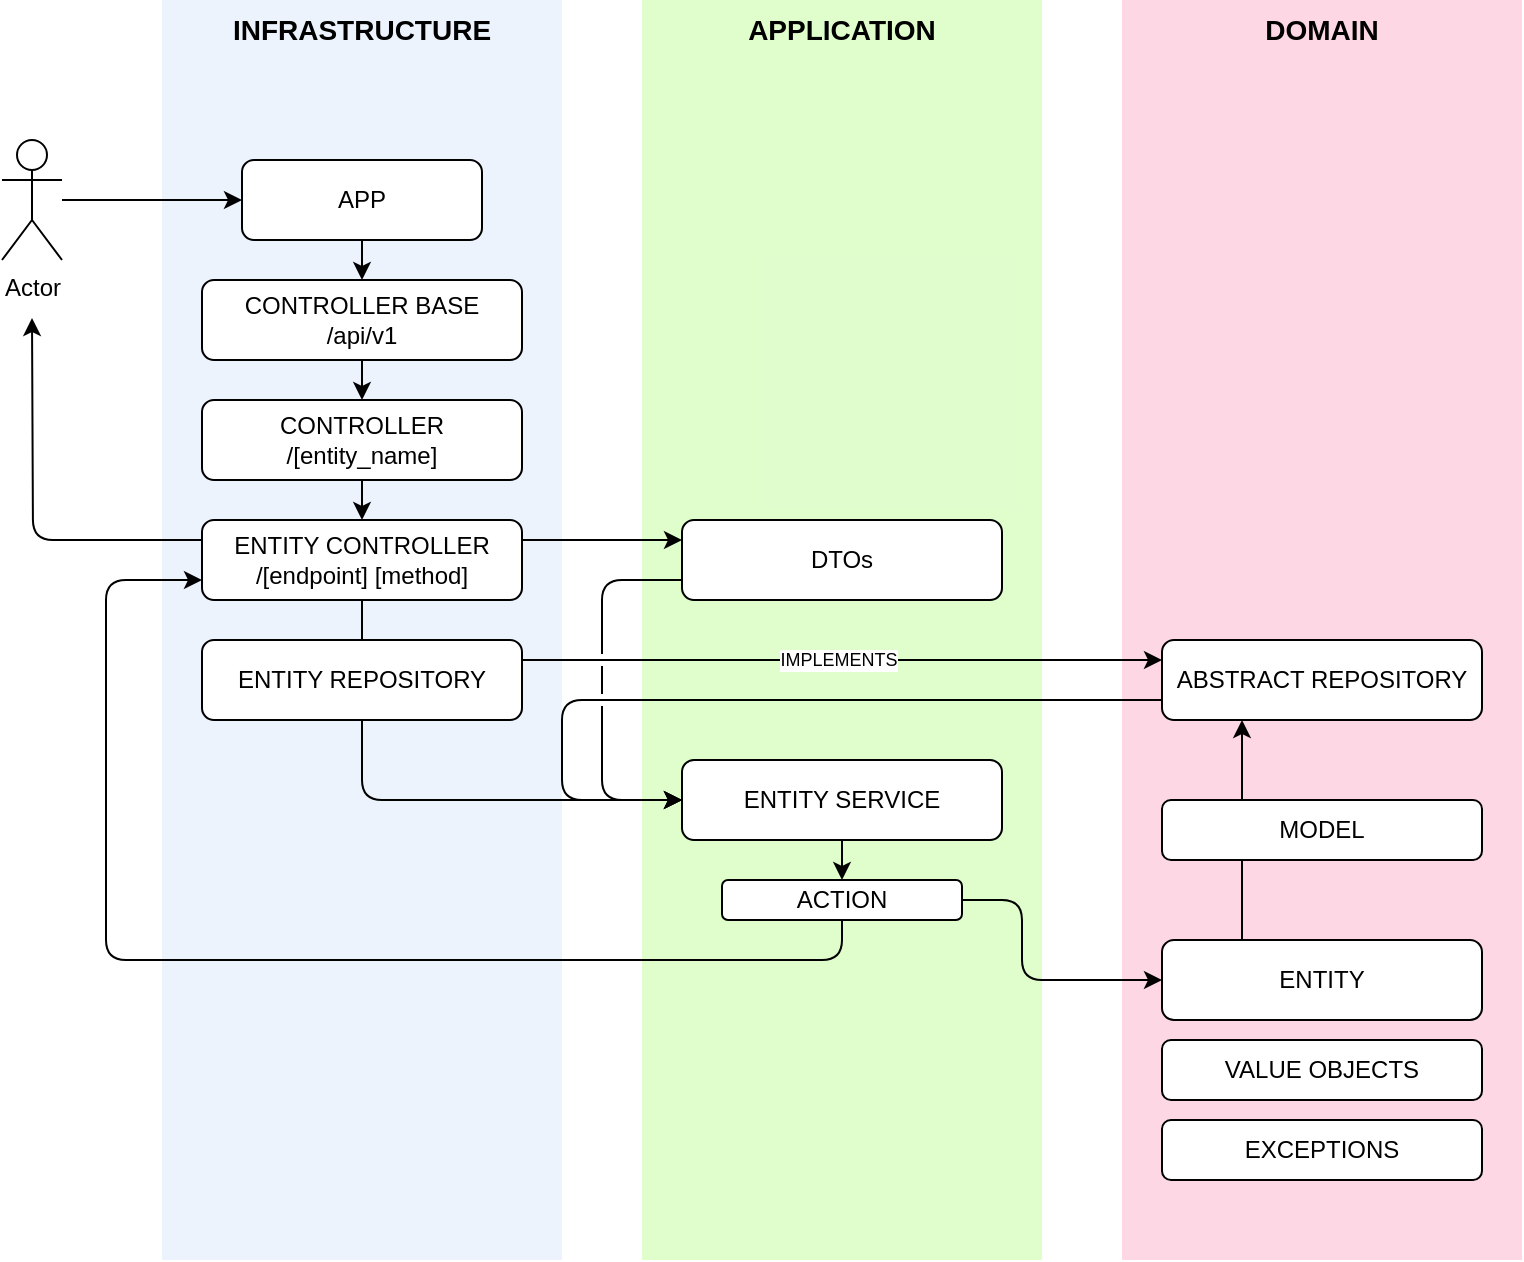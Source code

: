 <mxfile version="27.0.9">
  <diagram name="Structure" id="du72U0NNU2AxXztSTJyT">
    <mxGraphModel dx="1826" dy="841" grid="1" gridSize="10" guides="1" tooltips="1" connect="1" arrows="1" fold="1" page="0" pageScale="1" pageWidth="827" pageHeight="1169" math="0" shadow="0">
      <root>
        <mxCell id="0" />
        <mxCell id="1" parent="0" />
        <mxCell id="_Gv2d9OBNkcsp-OyZRph-38" value="DOMAIN" style="rounded=0;whiteSpace=wrap;html=1;fontFamily=Helvetica;fontSize=14;labelBackgroundColor=none;strokeColor=none;fillColor=#FCB1CA;opacity=50;verticalAlign=top;fontStyle=1" vertex="1" parent="1">
          <mxGeometry x="480" y="80" width="200" height="630" as="geometry" />
        </mxCell>
        <mxCell id="_Gv2d9OBNkcsp-OyZRph-37" value="APPLICATION" style="rounded=0;whiteSpace=wrap;html=1;fontFamily=Helvetica;fontSize=14;labelBackgroundColor=none;strokeColor=none;fillColor=#C1FC9A;opacity=50;verticalAlign=top;fontStyle=1" vertex="1" parent="1">
          <mxGeometry x="240" y="80" width="200" height="630" as="geometry" />
        </mxCell>
        <mxCell id="_Gv2d9OBNkcsp-OyZRph-36" value="INFRASTRUCTURE" style="rounded=0;whiteSpace=wrap;html=1;fontFamily=Helvetica;fontSize=14;labelBackgroundColor=none;strokeColor=none;fillColor=#dae8fc;opacity=50;verticalAlign=top;fontStyle=1" vertex="1" parent="1">
          <mxGeometry y="80" width="200" height="630" as="geometry" />
        </mxCell>
        <mxCell id="_Gv2d9OBNkcsp-OyZRph-35" style="edgeStyle=orthogonalEdgeStyle;shape=connector;curved=0;rounded=1;orthogonalLoop=1;jettySize=auto;html=1;strokeColor=default;align=center;verticalAlign=middle;fontFamily=Helvetica;fontSize=11;fontColor=default;labelBackgroundColor=default;endArrow=classic;" edge="1" parent="1" source="_Gv2d9OBNkcsp-OyZRph-1" target="_Gv2d9OBNkcsp-OyZRph-2">
          <mxGeometry relative="1" as="geometry" />
        </mxCell>
        <mxCell id="_Gv2d9OBNkcsp-OyZRph-1" value="Actor" style="shape=umlActor;verticalLabelPosition=bottom;verticalAlign=top;html=1;outlineConnect=0;" vertex="1" parent="1">
          <mxGeometry x="-80" y="150" width="30" height="60" as="geometry" />
        </mxCell>
        <mxCell id="_Gv2d9OBNkcsp-OyZRph-32" style="edgeStyle=orthogonalEdgeStyle;shape=connector;curved=0;rounded=1;orthogonalLoop=1;jettySize=auto;html=1;strokeColor=default;align=center;verticalAlign=middle;fontFamily=Helvetica;fontSize=11;fontColor=default;labelBackgroundColor=default;endArrow=classic;" edge="1" parent="1" source="_Gv2d9OBNkcsp-OyZRph-2" target="_Gv2d9OBNkcsp-OyZRph-3">
          <mxGeometry relative="1" as="geometry" />
        </mxCell>
        <mxCell id="_Gv2d9OBNkcsp-OyZRph-2" value="APP" style="rounded=1;whiteSpace=wrap;html=1;" vertex="1" parent="1">
          <mxGeometry x="40" y="160" width="120" height="40" as="geometry" />
        </mxCell>
        <mxCell id="_Gv2d9OBNkcsp-OyZRph-33" style="edgeStyle=orthogonalEdgeStyle;shape=connector;curved=0;rounded=1;orthogonalLoop=1;jettySize=auto;html=1;exitX=0.5;exitY=1;exitDx=0;exitDy=0;strokeColor=default;align=center;verticalAlign=middle;fontFamily=Helvetica;fontSize=11;fontColor=default;labelBackgroundColor=default;endArrow=classic;" edge="1" parent="1" source="_Gv2d9OBNkcsp-OyZRph-3" target="_Gv2d9OBNkcsp-OyZRph-4">
          <mxGeometry relative="1" as="geometry" />
        </mxCell>
        <mxCell id="_Gv2d9OBNkcsp-OyZRph-3" value="CONTROLLER BASE&lt;div&gt;/api/v1&lt;/div&gt;" style="rounded=1;whiteSpace=wrap;html=1;" vertex="1" parent="1">
          <mxGeometry x="20" y="220" width="160" height="40" as="geometry" />
        </mxCell>
        <mxCell id="_Gv2d9OBNkcsp-OyZRph-34" style="edgeStyle=orthogonalEdgeStyle;shape=connector;curved=0;rounded=1;orthogonalLoop=1;jettySize=auto;html=1;exitX=0.5;exitY=1;exitDx=0;exitDy=0;strokeColor=default;align=center;verticalAlign=middle;fontFamily=Helvetica;fontSize=11;fontColor=default;labelBackgroundColor=default;endArrow=classic;" edge="1" parent="1" source="_Gv2d9OBNkcsp-OyZRph-4" target="_Gv2d9OBNkcsp-OyZRph-5">
          <mxGeometry relative="1" as="geometry" />
        </mxCell>
        <mxCell id="_Gv2d9OBNkcsp-OyZRph-4" value="CONTROLLER&lt;div&gt;/[entity_name]&lt;/div&gt;" style="rounded=1;whiteSpace=wrap;html=1;" vertex="1" parent="1">
          <mxGeometry x="20" y="280" width="160" height="40" as="geometry" />
        </mxCell>
        <mxCell id="_Gv2d9OBNkcsp-OyZRph-25" style="edgeStyle=orthogonalEdgeStyle;shape=connector;curved=0;rounded=1;orthogonalLoop=1;jettySize=auto;html=1;exitX=1;exitY=0.25;exitDx=0;exitDy=0;entryX=0;entryY=0.25;entryDx=0;entryDy=0;strokeColor=default;align=center;verticalAlign=middle;fontFamily=Helvetica;fontSize=11;fontColor=default;labelBackgroundColor=default;endArrow=classic;jumpStyle=gap;" edge="1" parent="1" source="_Gv2d9OBNkcsp-OyZRph-5" target="_Gv2d9OBNkcsp-OyZRph-21">
          <mxGeometry relative="1" as="geometry" />
        </mxCell>
        <mxCell id="_Gv2d9OBNkcsp-OyZRph-40" style="edgeStyle=orthogonalEdgeStyle;shape=connector;curved=0;rounded=1;orthogonalLoop=1;jettySize=auto;html=1;exitX=0;exitY=0.25;exitDx=0;exitDy=0;strokeColor=default;align=center;verticalAlign=middle;fontFamily=Helvetica;fontSize=11;fontColor=default;labelBackgroundColor=default;endArrow=classic;" edge="1" parent="1" source="_Gv2d9OBNkcsp-OyZRph-5">
          <mxGeometry relative="1" as="geometry">
            <mxPoint x="-65" y="239" as="targetPoint" />
          </mxGeometry>
        </mxCell>
        <mxCell id="_Gv2d9OBNkcsp-OyZRph-5" value="ENTITY CONTROLLER&lt;div&gt;/[endpoint] [method]&lt;/div&gt;" style="rounded=1;whiteSpace=wrap;html=1;" vertex="1" parent="1">
          <mxGeometry x="20" y="340" width="160" height="40" as="geometry" />
        </mxCell>
        <mxCell id="_Gv2d9OBNkcsp-OyZRph-15" style="edgeStyle=orthogonalEdgeStyle;shape=connector;curved=0;rounded=1;orthogonalLoop=1;jettySize=auto;html=1;strokeColor=default;align=center;verticalAlign=middle;fontFamily=Helvetica;fontSize=11;fontColor=default;labelBackgroundColor=default;endArrow=classic;exitX=0;exitY=0.75;exitDx=0;exitDy=0;entryX=0;entryY=0.5;entryDx=0;entryDy=0;jumpStyle=gap;" edge="1" parent="1" source="_Gv2d9OBNkcsp-OyZRph-8" target="_Gv2d9OBNkcsp-OyZRph-6">
          <mxGeometry relative="1" as="geometry">
            <Array as="points">
              <mxPoint x="200" y="430" />
              <mxPoint x="200" y="480" />
            </Array>
          </mxGeometry>
        </mxCell>
        <mxCell id="_Gv2d9OBNkcsp-OyZRph-27" style="edgeStyle=orthogonalEdgeStyle;shape=connector;curved=0;rounded=1;orthogonalLoop=1;jettySize=auto;html=1;exitX=0.5;exitY=1;exitDx=0;exitDy=0;strokeColor=default;align=center;verticalAlign=middle;fontFamily=Helvetica;fontSize=11;fontColor=default;labelBackgroundColor=default;endArrow=classic;" edge="1" parent="1" source="_Gv2d9OBNkcsp-OyZRph-6" target="_Gv2d9OBNkcsp-OyZRph-17">
          <mxGeometry relative="1" as="geometry" />
        </mxCell>
        <mxCell id="_Gv2d9OBNkcsp-OyZRph-6" value="ENTITY SERVICE" style="rounded=1;whiteSpace=wrap;html=1;" vertex="1" parent="1">
          <mxGeometry x="260" y="460" width="160" height="40" as="geometry" />
        </mxCell>
        <mxCell id="_Gv2d9OBNkcsp-OyZRph-9" style="edgeStyle=orthogonalEdgeStyle;rounded=0;orthogonalLoop=1;jettySize=auto;html=1;exitX=1;exitY=0.25;exitDx=0;exitDy=0;entryX=0;entryY=0.25;entryDx=0;entryDy=0;jumpStyle=gap;" edge="1" parent="1" source="_Gv2d9OBNkcsp-OyZRph-7" target="_Gv2d9OBNkcsp-OyZRph-8">
          <mxGeometry relative="1" as="geometry" />
        </mxCell>
        <mxCell id="_Gv2d9OBNkcsp-OyZRph-10" value="IMPLEMENTS" style="edgeLabel;html=1;align=center;verticalAlign=middle;resizable=0;points=[];fontSize=9;" vertex="1" connectable="0" parent="_Gv2d9OBNkcsp-OyZRph-9">
          <mxGeometry x="-0.695" relative="1" as="geometry">
            <mxPoint x="109" as="offset" />
          </mxGeometry>
        </mxCell>
        <mxCell id="_Gv2d9OBNkcsp-OyZRph-16" style="edgeStyle=orthogonalEdgeStyle;shape=connector;curved=0;rounded=1;orthogonalLoop=1;jettySize=auto;html=1;entryX=0;entryY=0.5;entryDx=0;entryDy=0;strokeColor=default;align=center;verticalAlign=middle;fontFamily=Helvetica;fontSize=11;fontColor=default;labelBackgroundColor=default;endArrow=classic;jumpStyle=gap;" edge="1" parent="1" source="_Gv2d9OBNkcsp-OyZRph-5" target="_Gv2d9OBNkcsp-OyZRph-6">
          <mxGeometry relative="1" as="geometry">
            <Array as="points">
              <mxPoint x="100" y="480" />
            </Array>
          </mxGeometry>
        </mxCell>
        <mxCell id="_Gv2d9OBNkcsp-OyZRph-7" value="ENTITY REPOSITORY" style="rounded=1;whiteSpace=wrap;html=1;" vertex="1" parent="1">
          <mxGeometry x="20" y="400" width="160" height="40" as="geometry" />
        </mxCell>
        <mxCell id="_Gv2d9OBNkcsp-OyZRph-8" value="ABSTRACT REPOSITORY" style="rounded=1;whiteSpace=wrap;html=1;" vertex="1" parent="1">
          <mxGeometry x="500" y="400" width="160" height="40" as="geometry" />
        </mxCell>
        <mxCell id="_Gv2d9OBNkcsp-OyZRph-29" style="edgeStyle=orthogonalEdgeStyle;shape=connector;curved=0;rounded=1;orthogonalLoop=1;jettySize=auto;html=1;exitX=1;exitY=0.5;exitDx=0;exitDy=0;strokeColor=default;align=center;verticalAlign=middle;fontFamily=Helvetica;fontSize=11;fontColor=default;labelBackgroundColor=default;endArrow=classic;" edge="1" parent="1" source="_Gv2d9OBNkcsp-OyZRph-17" target="_Gv2d9OBNkcsp-OyZRph-18">
          <mxGeometry relative="1" as="geometry">
            <Array as="points">
              <mxPoint x="430" y="530" />
              <mxPoint x="430" y="570" />
            </Array>
          </mxGeometry>
        </mxCell>
        <mxCell id="_Gv2d9OBNkcsp-OyZRph-39" style="edgeStyle=orthogonalEdgeStyle;shape=connector;curved=0;rounded=1;orthogonalLoop=1;jettySize=auto;html=1;exitX=0.5;exitY=1;exitDx=0;exitDy=0;strokeColor=default;align=center;verticalAlign=middle;fontFamily=Helvetica;fontSize=11;fontColor=default;labelBackgroundColor=default;endArrow=classic;entryX=0;entryY=0.75;entryDx=0;entryDy=0;" edge="1" parent="1" source="_Gv2d9OBNkcsp-OyZRph-17" target="_Gv2d9OBNkcsp-OyZRph-5">
          <mxGeometry relative="1" as="geometry">
            <Array as="points">
              <mxPoint x="340" y="560" />
              <mxPoint x="-28" y="560" />
              <mxPoint x="-28" y="370" />
            </Array>
          </mxGeometry>
        </mxCell>
        <mxCell id="_Gv2d9OBNkcsp-OyZRph-17" value="ACTION" style="rounded=1;whiteSpace=wrap;html=1;" vertex="1" parent="1">
          <mxGeometry x="280" y="520" width="120" height="20" as="geometry" />
        </mxCell>
        <mxCell id="_Gv2d9OBNkcsp-OyZRph-31" style="edgeStyle=orthogonalEdgeStyle;shape=connector;curved=0;rounded=1;orthogonalLoop=1;jettySize=auto;html=1;exitX=0.25;exitY=0;exitDx=0;exitDy=0;entryX=0.25;entryY=1;entryDx=0;entryDy=0;strokeColor=default;align=center;verticalAlign=middle;fontFamily=Helvetica;fontSize=11;fontColor=default;labelBackgroundColor=default;endArrow=classic;" edge="1" parent="1" source="_Gv2d9OBNkcsp-OyZRph-18" target="_Gv2d9OBNkcsp-OyZRph-8">
          <mxGeometry relative="1" as="geometry" />
        </mxCell>
        <mxCell id="_Gv2d9OBNkcsp-OyZRph-18" value="ENTITY" style="rounded=1;whiteSpace=wrap;html=1;" vertex="1" parent="1">
          <mxGeometry x="500" y="550" width="160" height="40" as="geometry" />
        </mxCell>
        <mxCell id="_Gv2d9OBNkcsp-OyZRph-19" value="EXCEPTIONS" style="rounded=1;whiteSpace=wrap;html=1;" vertex="1" parent="1">
          <mxGeometry x="500" y="640" width="160" height="30" as="geometry" />
        </mxCell>
        <mxCell id="_Gv2d9OBNkcsp-OyZRph-20" value="VALUE OBJECTS" style="rounded=1;whiteSpace=wrap;html=1;" vertex="1" parent="1">
          <mxGeometry x="500" y="600" width="160" height="30" as="geometry" />
        </mxCell>
        <mxCell id="_Gv2d9OBNkcsp-OyZRph-26" style="edgeStyle=orthogonalEdgeStyle;shape=connector;curved=0;rounded=1;orthogonalLoop=1;jettySize=auto;html=1;exitX=0;exitY=0.75;exitDx=0;exitDy=0;entryX=0;entryY=0.5;entryDx=0;entryDy=0;strokeColor=default;align=center;verticalAlign=middle;fontFamily=Helvetica;fontSize=11;fontColor=default;labelBackgroundColor=default;endArrow=classic;jumpStyle=gap;" edge="1" parent="1" source="_Gv2d9OBNkcsp-OyZRph-21" target="_Gv2d9OBNkcsp-OyZRph-6">
          <mxGeometry relative="1" as="geometry">
            <Array as="points">
              <mxPoint x="220" y="370" />
              <mxPoint x="220" y="480" />
            </Array>
          </mxGeometry>
        </mxCell>
        <mxCell id="_Gv2d9OBNkcsp-OyZRph-21" value="DTOs" style="rounded=1;whiteSpace=wrap;html=1;" vertex="1" parent="1">
          <mxGeometry x="260" y="340" width="160" height="40" as="geometry" />
        </mxCell>
        <mxCell id="_Gv2d9OBNkcsp-OyZRph-28" value="MODEL" style="rounded=1;whiteSpace=wrap;html=1;" vertex="1" parent="1">
          <mxGeometry x="500" y="480" width="160" height="30" as="geometry" />
        </mxCell>
      </root>
    </mxGraphModel>
  </diagram>
</mxfile>
